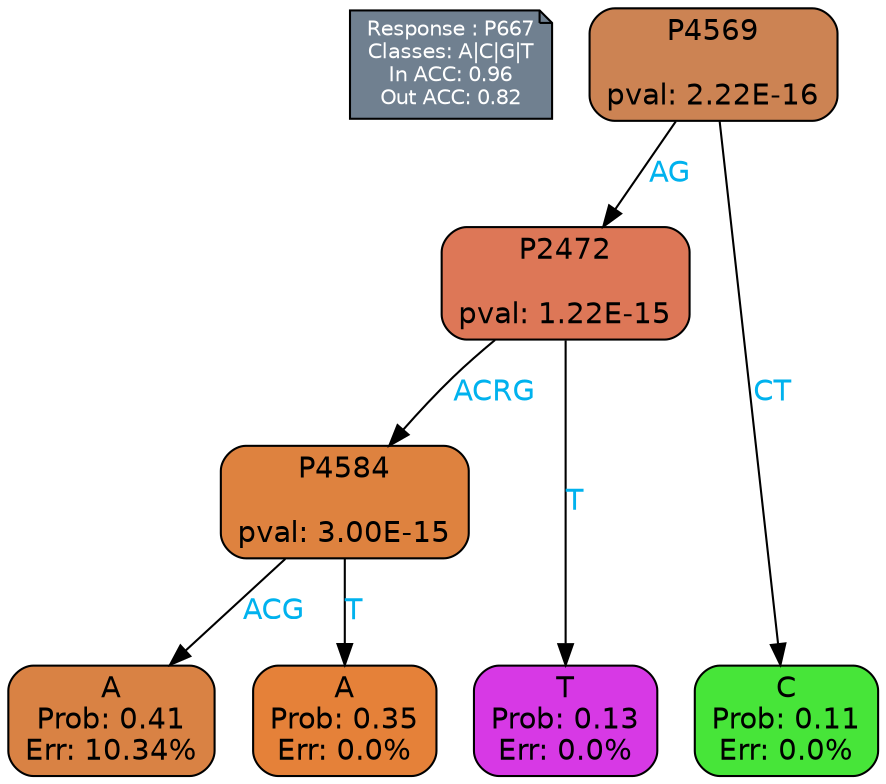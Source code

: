 digraph Tree {
node [shape=box, style="filled, rounded", color="black", fontname=helvetica] ;
graph [ranksep=equally, splines=polylines, bgcolor=transparent, dpi=600] ;
edge [fontname=helvetica] ;
LEGEND [label="Response : P667
Classes: A|C|G|T
In ACC: 0.96
Out ACC: 0.82
",shape=note,align=left,style=filled,fillcolor="slategray",fontcolor="white",fontsize=10];1 [label="P4569

pval: 2.22E-16", fillcolor="#cc8353"] ;
2 [label="P2472

pval: 1.22E-15", fillcolor="#dd7757"] ;
3 [label="P4584

pval: 3.00E-15", fillcolor="#de823f"] ;
4 [label="A
Prob: 0.41
Err: 10.34%", fillcolor="#d98244"] ;
5 [label="A
Prob: 0.35
Err: 0.0%", fillcolor="#e58139"] ;
6 [label="T
Prob: 0.13
Err: 0.0%", fillcolor="#d739e5"] ;
7 [label="C
Prob: 0.11
Err: 0.0%", fillcolor="#47e539"] ;
1 -> 2 [label="AG",fontcolor=deepskyblue2] ;
1 -> 7 [label="CT",fontcolor=deepskyblue2] ;
2 -> 3 [label="ACRG",fontcolor=deepskyblue2] ;
2 -> 6 [label="T",fontcolor=deepskyblue2] ;
3 -> 4 [label="ACG",fontcolor=deepskyblue2] ;
3 -> 5 [label="T",fontcolor=deepskyblue2] ;
{rank = same; 4;5;6;7;}{rank = same; LEGEND;1;}}